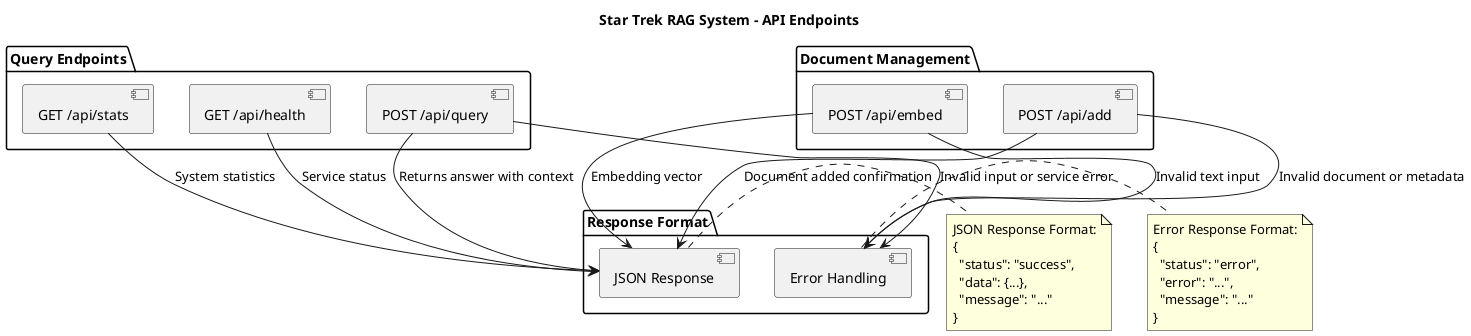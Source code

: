 @startuml
title Star Trek RAG System - API Endpoints

package "Query Endpoints" {
    [POST /api/query] as QUERY
    [GET /api/health] as HEALTH
    [GET /api/stats] as STATS
}

package "Document Management" {
    [POST /api/add] as ADD
    [POST /api/embed] as EMBED
}

package "Response Format" {
    [JSON Response] as JSON
    [Error Handling] as ERROR
}

' Query endpoint details
QUERY --> JSON : "Returns answer with context"
QUERY --> ERROR : "Invalid input or service error"

' Health and stats
HEALTH --> JSON : "Service status"
STATS --> JSON : "System statistics"

' Document management
ADD --> JSON : "Document added confirmation"
ADD --> ERROR : "Invalid document or metadata"
EMBED --> JSON : "Embedding vector"
EMBED --> ERROR : "Invalid text input"

' Common response structure
note right of JSON
  JSON Response Format:
  {
    "status": "success",
    "data": {...},
    "message": "..."
  }
end note

note right of ERROR
  Error Response Format:
  {
    "status": "error",
    "error": "...",
    "message": "..."
  }
end note

@enduml 